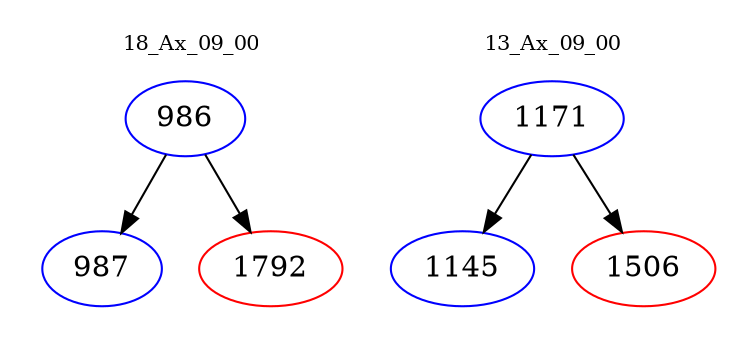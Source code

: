 digraph{
subgraph cluster_0 {
color = white
label = "18_Ax_09_00";
fontsize=10;
T0_986 [label="986", color="blue"]
T0_986 -> T0_987 [color="black"]
T0_987 [label="987", color="blue"]
T0_986 -> T0_1792 [color="black"]
T0_1792 [label="1792", color="red"]
}
subgraph cluster_1 {
color = white
label = "13_Ax_09_00";
fontsize=10;
T1_1171 [label="1171", color="blue"]
T1_1171 -> T1_1145 [color="black"]
T1_1145 [label="1145", color="blue"]
T1_1171 -> T1_1506 [color="black"]
T1_1506 [label="1506", color="red"]
}
}
